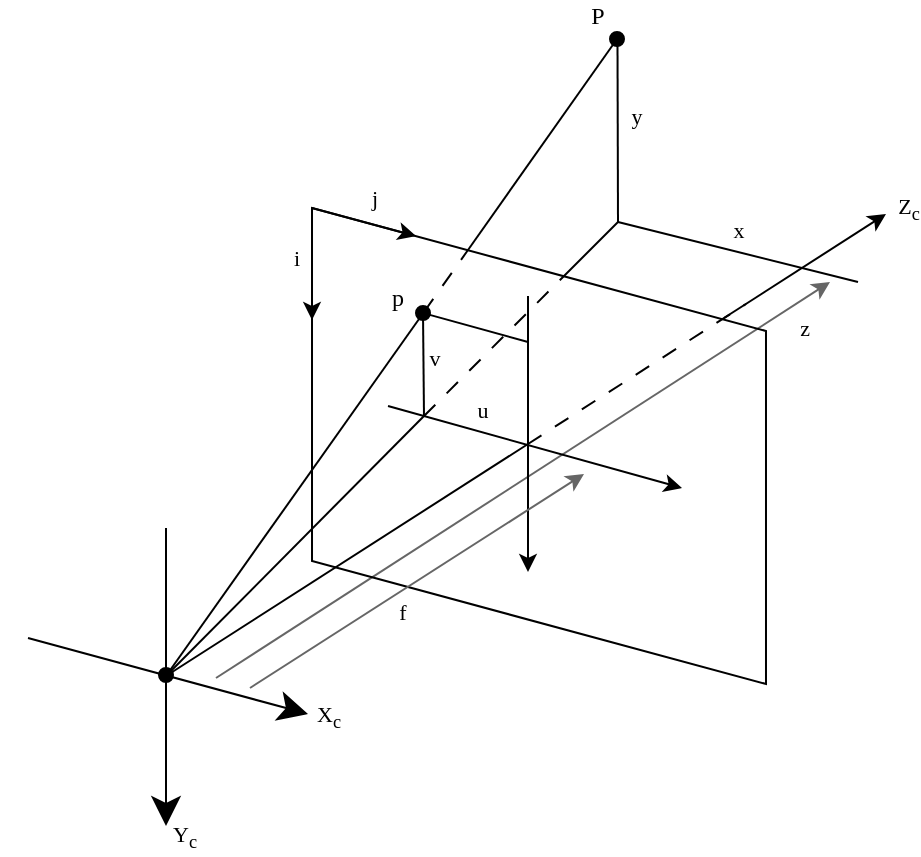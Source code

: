 <mxfile version="27.0.9">
  <diagram name="Page-1" id="PbuMOTSGKvTbiE8XmkcS">
    <mxGraphModel dx="1700" dy="1054" grid="1" gridSize="1" guides="1" tooltips="1" connect="1" arrows="1" fold="1" page="1" pageScale="1" pageWidth="827" pageHeight="1169" math="0" shadow="0">
      <root>
        <mxCell id="0" />
        <mxCell id="1" parent="0" />
        <mxCell id="G0gGALIz2p7-r15fEjha-41" value="" style="endArrow=classic;html=1;rounded=0;fillColor=#f5f5f5;strokeColor=#666666;movable=1;resizable=1;rotatable=1;deletable=1;editable=1;locked=0;connectable=1;" parent="1" edge="1">
          <mxGeometry width="50" height="50" relative="1" as="geometry">
            <mxPoint x="286" y="517" as="sourcePoint" />
            <mxPoint x="593" y="319" as="targetPoint" />
          </mxGeometry>
        </mxCell>
        <mxCell id="G0gGALIz2p7-r15fEjha-42" value="&lt;font face=&quot;Computer Modern&quot;&gt;z&lt;/font&gt;" style="edgeLabel;html=1;align=center;verticalAlign=middle;resizable=1;points=[];movable=1;rotatable=1;deletable=1;editable=1;locked=0;connectable=1;" parent="G0gGALIz2p7-r15fEjha-41" vertex="1" connectable="0">
          <mxGeometry x="-0.158" y="-1" relative="1" as="geometry">
            <mxPoint x="164" y="-93" as="offset" />
          </mxGeometry>
        </mxCell>
        <mxCell id="G0gGALIz2p7-r15fEjha-1" value="" style="endArrow=none;html=1;rounded=0;startArrow=classic;startFill=1;startSize=12;movable=1;resizable=1;rotatable=1;deletable=1;editable=1;locked=0;connectable=1;" parent="1" edge="1">
          <mxGeometry width="50" height="50" relative="1" as="geometry">
            <mxPoint x="261" y="591" as="sourcePoint" />
            <mxPoint x="261" y="442" as="targetPoint" />
          </mxGeometry>
        </mxCell>
        <mxCell id="G0gGALIz2p7-r15fEjha-40" value="&lt;font face=&quot;Computer Modern&quot;&gt;Y&lt;sub&gt;c&lt;/sub&gt;&lt;/font&gt;" style="edgeLabel;html=1;align=center;verticalAlign=middle;resizable=1;points=[];movable=1;rotatable=1;deletable=1;editable=1;locked=0;connectable=1;" parent="G0gGALIz2p7-r15fEjha-1" vertex="1" connectable="0">
          <mxGeometry x="-0.33" y="-1" relative="1" as="geometry">
            <mxPoint x="8" y="56" as="offset" />
          </mxGeometry>
        </mxCell>
        <mxCell id="G0gGALIz2p7-r15fEjha-2" value="" style="endArrow=none;html=1;rounded=0;startArrow=classic;startFill=1;startSize=12;movable=1;resizable=1;rotatable=1;deletable=1;editable=1;locked=0;connectable=1;" parent="1" edge="1">
          <mxGeometry width="50" height="50" relative="1" as="geometry">
            <mxPoint x="332" y="535" as="sourcePoint" />
            <mxPoint x="192" y="497" as="targetPoint" />
          </mxGeometry>
        </mxCell>
        <mxCell id="G0gGALIz2p7-r15fEjha-39" value="&lt;font face=&quot;Computer Modern&quot;&gt;X&lt;sub&gt;c&lt;/sub&gt;&lt;/font&gt;" style="edgeLabel;html=1;align=center;verticalAlign=middle;resizable=1;points=[];movable=1;rotatable=1;deletable=1;editable=1;locked=0;connectable=1;" parent="G0gGALIz2p7-r15fEjha-2" vertex="1" connectable="0">
          <mxGeometry x="-0.402" y="-2" relative="1" as="geometry">
            <mxPoint x="51" y="15" as="offset" />
          </mxGeometry>
        </mxCell>
        <mxCell id="G0gGALIz2p7-r15fEjha-4" value="" style="endArrow=none;html=1;rounded=0;movable=1;resizable=1;rotatable=1;deletable=1;editable=1;locked=0;connectable=1;" parent="1" edge="1">
          <mxGeometry width="50" height="50" relative="1" as="geometry">
            <mxPoint x="261" y="516" as="sourcePoint" />
            <mxPoint x="442" y="400" as="targetPoint" />
          </mxGeometry>
        </mxCell>
        <mxCell id="G0gGALIz2p7-r15fEjha-5" value="" style="endArrow=none;html=1;rounded=0;dashed=1;dashPattern=8 8;movable=1;resizable=1;rotatable=1;deletable=1;editable=1;locked=0;connectable=1;" parent="1" edge="1">
          <mxGeometry width="50" height="50" relative="1" as="geometry">
            <mxPoint x="442" y="400" as="sourcePoint" />
            <mxPoint x="551" y="330" as="targetPoint" />
          </mxGeometry>
        </mxCell>
        <mxCell id="G0gGALIz2p7-r15fEjha-6" value="" style="endArrow=classic;html=1;rounded=0;endFill=1;startSize=12;movable=1;resizable=1;rotatable=1;deletable=1;editable=1;locked=0;connectable=1;" parent="1" edge="1">
          <mxGeometry width="50" height="50" relative="1" as="geometry">
            <mxPoint x="540" y="337" as="sourcePoint" />
            <mxPoint x="621" y="285" as="targetPoint" />
          </mxGeometry>
        </mxCell>
        <mxCell id="G0gGALIz2p7-r15fEjha-53" value="&lt;font face=&quot;Computer Modern&quot;&gt;Z&lt;sub&gt;c&lt;/sub&gt;&lt;/font&gt;" style="edgeLabel;html=1;align=center;verticalAlign=middle;resizable=1;points=[];movable=1;rotatable=1;deletable=1;editable=1;locked=0;connectable=1;" parent="G0gGALIz2p7-r15fEjha-6" vertex="1" connectable="0">
          <mxGeometry x="0.874" y="-1" relative="1" as="geometry">
            <mxPoint x="15" y="-6" as="offset" />
          </mxGeometry>
        </mxCell>
        <mxCell id="G0gGALIz2p7-r15fEjha-7" value="" style="shape=parallelogram;perimeter=parallelogramPerimeter;whiteSpace=wrap;html=1;fixedSize=1;fillColor=none;size=61.5;rotation=90;movable=1;resizable=1;rotatable=1;deletable=1;editable=1;locked=0;connectable=1;" parent="1" vertex="1">
          <mxGeometry x="328.5" y="287.5" width="238" height="226.99" as="geometry" />
        </mxCell>
        <mxCell id="G0gGALIz2p7-r15fEjha-8" value="" style="endArrow=none;html=1;rounded=0;movable=1;resizable=1;rotatable=1;deletable=1;editable=1;locked=0;connectable=1;" parent="1" edge="1">
          <mxGeometry width="50" height="50" relative="1" as="geometry">
            <mxPoint x="261" y="516" as="sourcePoint" />
            <mxPoint x="390" y="386" as="targetPoint" />
          </mxGeometry>
        </mxCell>
        <mxCell id="G0gGALIz2p7-r15fEjha-9" value="" style="endArrow=none;html=1;rounded=0;movable=1;resizable=1;rotatable=1;deletable=1;editable=1;locked=0;connectable=1;" parent="1" edge="1">
          <mxGeometry width="50" height="50" relative="1" as="geometry">
            <mxPoint x="261" y="516" as="sourcePoint" />
            <mxPoint x="390" y="334" as="targetPoint" />
          </mxGeometry>
        </mxCell>
        <mxCell id="G0gGALIz2p7-r15fEjha-10" value="" style="endArrow=none;html=1;rounded=0;movable=1;resizable=1;rotatable=1;deletable=1;editable=1;locked=0;connectable=1;" parent="1" source="G0gGALIz2p7-r15fEjha-14" edge="1">
          <mxGeometry width="50" height="50" relative="1" as="geometry">
            <mxPoint x="412" y="303" as="sourcePoint" />
            <mxPoint x="487" y="197" as="targetPoint" />
          </mxGeometry>
        </mxCell>
        <mxCell id="G0gGALIz2p7-r15fEjha-11" value="" style="endArrow=none;html=1;rounded=0;dashed=1;dashPattern=8 8;movable=1;resizable=1;rotatable=1;deletable=1;editable=1;locked=0;connectable=1;" parent="1" edge="1">
          <mxGeometry width="50" height="50" relative="1" as="geometry">
            <mxPoint x="390" y="334" as="sourcePoint" />
            <mxPoint x="412" y="303" as="targetPoint" />
          </mxGeometry>
        </mxCell>
        <mxCell id="G0gGALIz2p7-r15fEjha-12" value="" style="ellipse;whiteSpace=wrap;html=1;aspect=fixed;fillColor=#000000;movable=1;resizable=1;rotatable=1;deletable=1;editable=1;locked=0;connectable=1;" parent="1" vertex="1">
          <mxGeometry x="386" y="331" width="7" height="7" as="geometry" />
        </mxCell>
        <mxCell id="G0gGALIz2p7-r15fEjha-15" value="" style="endArrow=classic;html=1;rounded=0;endFill=1;startSize=12;movable=1;resizable=1;rotatable=1;deletable=1;editable=1;locked=0;connectable=1;" parent="1" edge="1">
          <mxGeometry width="50" height="50" relative="1" as="geometry">
            <mxPoint x="334" y="282" as="sourcePoint" />
            <mxPoint x="386" y="296" as="targetPoint" />
          </mxGeometry>
        </mxCell>
        <mxCell id="G0gGALIz2p7-r15fEjha-44" value="&lt;font face=&quot;Computer Modern&quot;&gt;j&lt;/font&gt;" style="edgeLabel;html=1;align=center;verticalAlign=middle;resizable=1;points=[];movable=1;rotatable=1;deletable=1;editable=1;locked=0;connectable=1;" parent="G0gGALIz2p7-r15fEjha-15" vertex="1" connectable="0">
          <mxGeometry x="0.761" y="2" relative="1" as="geometry">
            <mxPoint x="-16" y="-16" as="offset" />
          </mxGeometry>
        </mxCell>
        <mxCell id="G0gGALIz2p7-r15fEjha-16" value="" style="endArrow=classic;html=1;rounded=0;endFill=1;startSize=12;movable=1;resizable=1;rotatable=1;deletable=1;editable=1;locked=0;connectable=1;" parent="1" edge="1">
          <mxGeometry width="50" height="50" relative="1" as="geometry">
            <mxPoint x="334" y="282" as="sourcePoint" />
            <mxPoint x="334" y="338" as="targetPoint" />
          </mxGeometry>
        </mxCell>
        <mxCell id="G0gGALIz2p7-r15fEjha-46" value="&lt;font face=&quot;Computer Modern&quot;&gt;i&lt;/font&gt;" style="edgeLabel;html=1;align=center;verticalAlign=middle;resizable=1;points=[];movable=1;rotatable=1;deletable=1;editable=1;locked=0;connectable=1;" parent="G0gGALIz2p7-r15fEjha-16" vertex="1" connectable="0">
          <mxGeometry x="0.095" y="-1" relative="1" as="geometry">
            <mxPoint x="-7" y="-6" as="offset" />
          </mxGeometry>
        </mxCell>
        <mxCell id="G0gGALIz2p7-r15fEjha-17" value="" style="endArrow=classic;html=1;rounded=0;endFill=1;startSize=12;movable=1;resizable=1;rotatable=1;deletable=1;editable=1;locked=0;connectable=1;" parent="1" edge="1">
          <mxGeometry width="50" height="50" relative="1" as="geometry">
            <mxPoint x="372" y="381" as="sourcePoint" />
            <mxPoint x="519" y="422" as="targetPoint" />
          </mxGeometry>
        </mxCell>
        <mxCell id="G0gGALIz2p7-r15fEjha-18" value="" style="endArrow=classic;html=1;rounded=0;endFill=1;startSize=12;movable=1;resizable=1;rotatable=1;deletable=1;editable=1;locked=0;connectable=1;" parent="1" edge="1">
          <mxGeometry width="50" height="50" relative="1" as="geometry">
            <mxPoint x="442" y="326" as="sourcePoint" />
            <mxPoint x="442" y="464" as="targetPoint" />
          </mxGeometry>
        </mxCell>
        <mxCell id="G0gGALIz2p7-r15fEjha-19" value="" style="endArrow=none;html=1;rounded=0;movable=1;resizable=1;rotatable=1;deletable=1;editable=1;locked=0;connectable=1;" parent="1" source="G0gGALIz2p7-r15fEjha-12" edge="1">
          <mxGeometry width="50" height="50" relative="1" as="geometry">
            <mxPoint x="383" y="320" as="sourcePoint" />
            <mxPoint x="442" y="349" as="targetPoint" />
          </mxGeometry>
        </mxCell>
        <mxCell id="G0gGALIz2p7-r15fEjha-45" value="&lt;font face=&quot;Computer Modern&quot;&gt;u&lt;/font&gt;" style="edgeLabel;html=1;align=center;verticalAlign=middle;resizable=1;points=[];movable=1;rotatable=1;deletable=1;editable=1;locked=0;connectable=1;" parent="G0gGALIz2p7-r15fEjha-19" vertex="1" connectable="0">
          <mxGeometry x="-0.127" relative="1" as="geometry">
            <mxPoint x="5" y="41" as="offset" />
          </mxGeometry>
        </mxCell>
        <mxCell id="G0gGALIz2p7-r15fEjha-20" value="" style="endArrow=none;html=1;rounded=0;movable=1;resizable=1;rotatable=1;deletable=1;editable=1;locked=0;connectable=1;" parent="1" source="G0gGALIz2p7-r15fEjha-12" edge="1">
          <mxGeometry width="50" height="50" relative="1" as="geometry">
            <mxPoint x="416" y="345" as="sourcePoint" />
            <mxPoint x="390" y="386" as="targetPoint" />
          </mxGeometry>
        </mxCell>
        <mxCell id="G0gGALIz2p7-r15fEjha-47" value="&lt;font style=&quot;&quot; face=&quot;Computer Modern&quot;&gt;v&lt;/font&gt;" style="edgeLabel;html=1;align=center;verticalAlign=middle;resizable=1;points=[];movable=1;rotatable=1;deletable=1;editable=1;locked=0;connectable=1;" parent="G0gGALIz2p7-r15fEjha-20" vertex="1" connectable="0">
          <mxGeometry x="-0.222" y="1" relative="1" as="geometry">
            <mxPoint x="4" as="offset" />
          </mxGeometry>
        </mxCell>
        <mxCell id="G0gGALIz2p7-r15fEjha-21" value="" style="endArrow=none;html=1;rounded=0;dashed=1;dashPattern=8 8;movable=1;resizable=1;rotatable=1;deletable=1;editable=1;locked=0;connectable=1;" parent="1" edge="1">
          <mxGeometry width="50" height="50" relative="1" as="geometry">
            <mxPoint x="390" y="386" as="sourcePoint" />
            <mxPoint x="460" y="316" as="targetPoint" />
          </mxGeometry>
        </mxCell>
        <mxCell id="G0gGALIz2p7-r15fEjha-22" value="" style="endArrow=none;html=1;rounded=0;movable=1;resizable=1;rotatable=1;deletable=1;editable=1;locked=0;connectable=1;" parent="1" edge="1">
          <mxGeometry width="50" height="50" relative="1" as="geometry">
            <mxPoint x="460" y="316" as="sourcePoint" />
            <mxPoint x="487" y="289" as="targetPoint" />
          </mxGeometry>
        </mxCell>
        <mxCell id="G0gGALIz2p7-r15fEjha-23" value="" style="endArrow=none;html=1;rounded=0;movable=1;resizable=1;rotatable=1;deletable=1;editable=1;locked=0;connectable=1;" parent="1" edge="1">
          <mxGeometry width="50" height="50" relative="1" as="geometry">
            <mxPoint x="487" y="289" as="sourcePoint" />
            <mxPoint x="486.745" y="197.998" as="targetPoint" />
          </mxGeometry>
        </mxCell>
        <mxCell id="G0gGALIz2p7-r15fEjha-50" value="&lt;font face=&quot;Computer Modern&quot;&gt;y&lt;/font&gt;" style="edgeLabel;html=1;align=center;verticalAlign=middle;resizable=1;points=[];movable=1;rotatable=1;deletable=1;editable=1;locked=0;connectable=1;" parent="G0gGALIz2p7-r15fEjha-23" vertex="1" connectable="0">
          <mxGeometry x="0.165" relative="1" as="geometry">
            <mxPoint x="9" as="offset" />
          </mxGeometry>
        </mxCell>
        <mxCell id="G0gGALIz2p7-r15fEjha-24" value="" style="endArrow=none;html=1;rounded=0;movable=1;resizable=1;rotatable=1;deletable=1;editable=1;locked=0;connectable=1;" parent="1" target="G0gGALIz2p7-r15fEjha-14" edge="1">
          <mxGeometry width="50" height="50" relative="1" as="geometry">
            <mxPoint x="412" y="303" as="sourcePoint" />
            <mxPoint x="487" y="197" as="targetPoint" />
          </mxGeometry>
        </mxCell>
        <mxCell id="G0gGALIz2p7-r15fEjha-14" value="" style="ellipse;whiteSpace=wrap;html=1;aspect=fixed;fillColor=#000000;movable=1;resizable=1;rotatable=1;deletable=1;editable=1;locked=0;connectable=1;" parent="1" vertex="1">
          <mxGeometry x="483" y="194" width="7" height="7" as="geometry" />
        </mxCell>
        <mxCell id="G0gGALIz2p7-r15fEjha-25" value="" style="endArrow=none;html=1;rounded=0;movable=1;resizable=1;rotatable=1;deletable=1;editable=1;locked=0;connectable=1;" parent="1" edge="1">
          <mxGeometry width="50" height="50" relative="1" as="geometry">
            <mxPoint x="487" y="289" as="sourcePoint" />
            <mxPoint x="607" y="319" as="targetPoint" />
          </mxGeometry>
        </mxCell>
        <mxCell id="G0gGALIz2p7-r15fEjha-52" value="&lt;font face=&quot;Computer Modern&quot;&gt;x&lt;/font&gt;" style="edgeLabel;html=1;align=center;verticalAlign=middle;resizable=1;points=[];movable=1;rotatable=1;deletable=1;editable=1;locked=0;connectable=1;" parent="G0gGALIz2p7-r15fEjha-25" vertex="1" connectable="0">
          <mxGeometry x="-0.051" y="1" relative="1" as="geometry">
            <mxPoint x="3" y="-9" as="offset" />
          </mxGeometry>
        </mxCell>
        <mxCell id="G0gGALIz2p7-r15fEjha-31" value="" style="ellipse;whiteSpace=wrap;html=1;aspect=fixed;fillColor=#000000;movable=1;resizable=1;rotatable=1;deletable=1;editable=1;locked=0;connectable=1;" parent="1" vertex="1">
          <mxGeometry x="257.5" y="512" width="7" height="7" as="geometry" />
        </mxCell>
        <mxCell id="G0gGALIz2p7-r15fEjha-36" value="" style="endArrow=classic;html=1;rounded=0;fillColor=#f5f5f5;strokeColor=#666666;movable=1;resizable=1;rotatable=1;deletable=1;editable=1;locked=0;connectable=1;" parent="1" edge="1">
          <mxGeometry width="50" height="50" relative="1" as="geometry">
            <mxPoint x="303" y="522" as="sourcePoint" />
            <mxPoint x="470" y="415" as="targetPoint" />
          </mxGeometry>
        </mxCell>
        <mxCell id="G0gGALIz2p7-r15fEjha-38" value="&lt;font face=&quot;Computer Modern&quot;&gt;f&lt;/font&gt;" style="edgeLabel;html=1;align=center;verticalAlign=middle;resizable=1;points=[];movable=1;rotatable=1;deletable=1;editable=1;locked=0;connectable=1;" parent="G0gGALIz2p7-r15fEjha-36" vertex="1" connectable="0">
          <mxGeometry x="-0.158" y="-1" relative="1" as="geometry">
            <mxPoint x="5" y="6" as="offset" />
          </mxGeometry>
        </mxCell>
        <mxCell id="G0gGALIz2p7-r15fEjha-48" value="&lt;font face=&quot;Computer Modern&quot;&gt;p&lt;/font&gt;" style="text;html=1;align=center;verticalAlign=middle;whiteSpace=wrap;rounded=0;movable=1;resizable=1;rotatable=1;deletable=1;editable=1;locked=0;connectable=1;" parent="1" vertex="1">
          <mxGeometry x="369" y="319" width="16" height="15" as="geometry" />
        </mxCell>
        <mxCell id="G0gGALIz2p7-r15fEjha-49" value="&lt;font face=&quot;Computer Modern&quot;&gt;P&lt;/font&gt;" style="text;html=1;align=center;verticalAlign=middle;whiteSpace=wrap;rounded=0;movable=1;resizable=1;rotatable=1;deletable=1;editable=1;locked=0;connectable=1;" parent="1" vertex="1">
          <mxGeometry x="469" y="178" width="16" height="15" as="geometry" />
        </mxCell>
      </root>
    </mxGraphModel>
  </diagram>
</mxfile>
